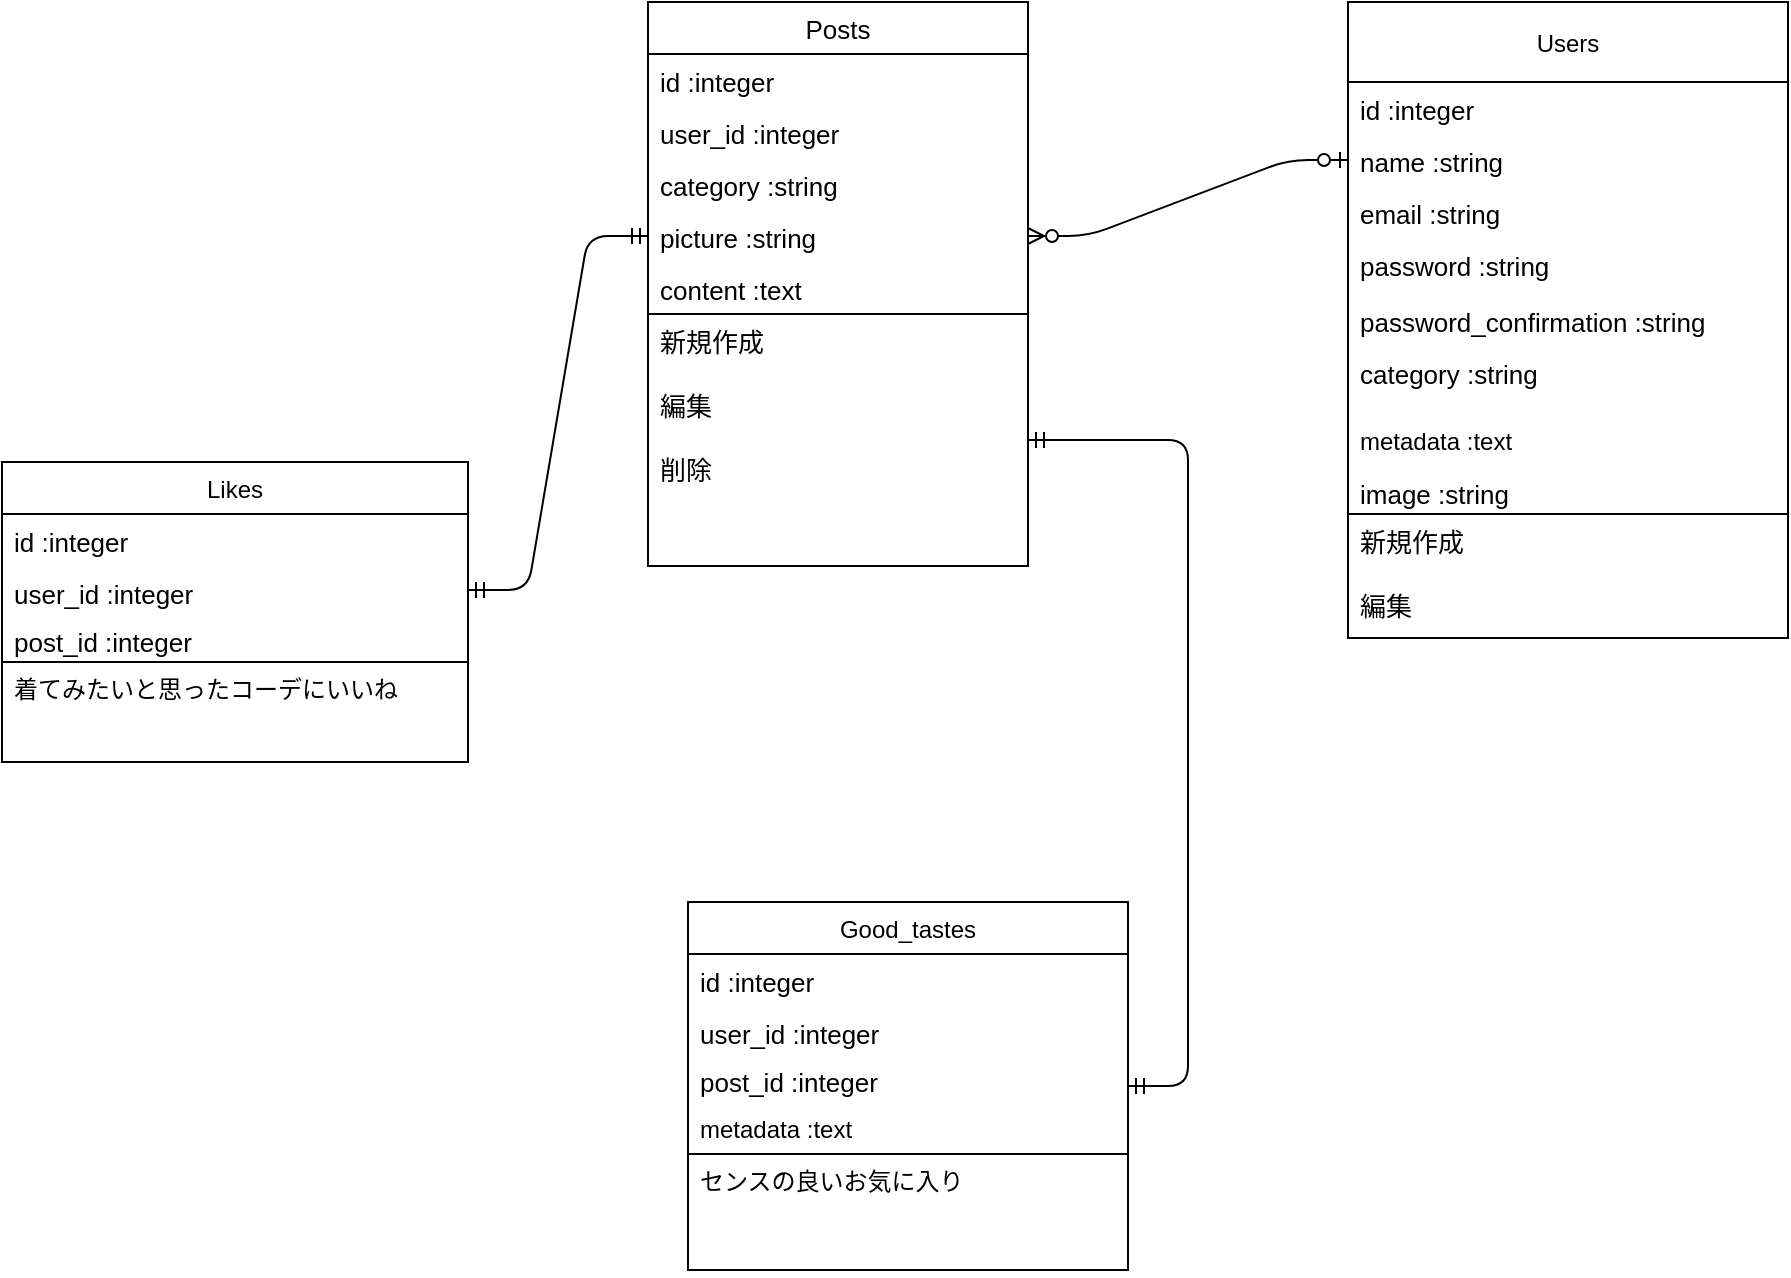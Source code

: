 <mxfile>
    <diagram id="EgCDfx6htCDaqZpi_Y6k" name="設計図">
        <mxGraphModel dx="1443" dy="801" grid="0" gridSize="10" guides="1" tooltips="1" connect="1" arrows="1" fold="1" page="1" pageScale="1" pageWidth="1654" pageHeight="1169" math="0" shadow="0">
            <root>
                <mxCell id="0"/>
                <mxCell id="1" parent="0"/>
                <mxCell id="2" value="Users" style="swimlane;fontStyle=0;childLayout=stackLayout;horizontal=1;startSize=40;fillColor=none;horizontalStack=0;resizeParent=1;resizeParentMax=0;resizeLast=0;collapsible=1;marginBottom=0;" parent="1" vertex="1">
                    <mxGeometry x="820" y="90" width="220" height="318" as="geometry">
                        <mxRectangle x="330" y="210" width="60" height="26" as="alternateBounds"/>
                    </mxGeometry>
                </mxCell>
                <mxCell id="51" value="id :integer" style="text;strokeColor=none;fillColor=none;align=left;verticalAlign=top;spacingLeft=4;spacingRight=4;overflow=hidden;rotatable=0;points=[[0,0.5],[1,0.5]];portConstraint=eastwest;fontSize=13;" parent="2" vertex="1">
                    <mxGeometry y="40" width="220" height="26" as="geometry"/>
                </mxCell>
                <mxCell id="55" value="name :string &#10;" style="text;strokeColor=none;fillColor=none;align=left;verticalAlign=top;spacingLeft=4;spacingRight=4;overflow=hidden;rotatable=0;points=[[0,0.5],[1,0.5]];portConstraint=eastwest;fontSize=13;" parent="2" vertex="1">
                    <mxGeometry y="66" width="220" height="26" as="geometry"/>
                </mxCell>
                <mxCell id="4" value="email :string" style="text;strokeColor=none;fillColor=none;align=left;verticalAlign=top;spacingLeft=4;spacingRight=4;overflow=hidden;rotatable=0;points=[[0,0.5],[1,0.5]];portConstraint=eastwest;fontSize=13;" parent="2" vertex="1">
                    <mxGeometry y="92" width="220" height="26" as="geometry"/>
                </mxCell>
                <mxCell id="5" value="password :string" style="text;strokeColor=none;fillColor=none;align=left;verticalAlign=top;spacingLeft=4;spacingRight=4;overflow=hidden;rotatable=0;points=[[0,0.5],[1,0.5]];portConstraint=eastwest;fontSize=13;" parent="2" vertex="1">
                    <mxGeometry y="118" width="220" height="28" as="geometry"/>
                </mxCell>
                <mxCell id="22" value="password_confirmation :string" style="text;strokeColor=none;fillColor=none;align=left;verticalAlign=top;spacingLeft=4;spacingRight=4;overflow=hidden;rotatable=0;points=[[0,0.5],[1,0.5]];portConstraint=eastwest;fontSize=13;" parent="2" vertex="1">
                    <mxGeometry y="146" width="220" height="26" as="geometry"/>
                </mxCell>
                <mxCell id="26" value="category :string" style="text;strokeColor=none;fillColor=none;align=left;verticalAlign=top;spacingLeft=4;spacingRight=4;overflow=hidden;rotatable=0;points=[[0,0.5],[1,0.5]];portConstraint=eastwest;fontSize=13;" parent="2" vertex="1">
                    <mxGeometry y="172" width="220" height="34" as="geometry"/>
                </mxCell>
                <mxCell id="53" value="metadata :text" style="text;strokeColor=none;fillColor=none;align=left;verticalAlign=top;spacingLeft=4;spacingRight=4;overflow=hidden;rotatable=0;points=[[0,0.5],[1,0.5]];portConstraint=eastwest;" parent="2" vertex="1">
                    <mxGeometry y="206" width="220" height="26" as="geometry"/>
                </mxCell>
                <mxCell id="50" value="image :string" style="text;strokeColor=none;fillColor=none;align=left;verticalAlign=top;spacingLeft=4;spacingRight=4;overflow=hidden;rotatable=0;points=[[0,0.5],[1,0.5]];portConstraint=eastwest;fontSize=13;" parent="2" vertex="1">
                    <mxGeometry y="232" width="220" height="24" as="geometry"/>
                </mxCell>
                <mxCell id="27" value="新規作成&#10;&#10;編集" style="text;strokeColor=default;fillColor=none;align=left;verticalAlign=top;spacingLeft=4;spacingRight=4;overflow=hidden;rotatable=0;points=[[0,0.5],[1,0.5]];portConstraint=eastwest;fontSize=13;" parent="2" vertex="1">
                    <mxGeometry y="256" width="220" height="62" as="geometry"/>
                </mxCell>
                <mxCell id="30" value="Posts" style="swimlane;fontStyle=0;childLayout=stackLayout;horizontal=1;startSize=26;fillColor=none;horizontalStack=0;resizeParent=1;resizeParentMax=0;resizeLast=0;collapsible=1;marginBottom=0;fontSize=13;strokeColor=default;" parent="1" vertex="1">
                    <mxGeometry x="470" y="90" width="190" height="282" as="geometry"/>
                </mxCell>
                <mxCell id="49" value="id :integer" style="text;strokeColor=none;fillColor=none;align=left;verticalAlign=top;spacingLeft=4;spacingRight=4;overflow=hidden;rotatable=0;points=[[0,0.5],[1,0.5]];portConstraint=eastwest;fontSize=13;" parent="30" vertex="1">
                    <mxGeometry y="26" width="190" height="26" as="geometry"/>
                </mxCell>
                <mxCell id="54" value="user_id :integer" style="text;strokeColor=none;fillColor=none;align=left;verticalAlign=top;spacingLeft=4;spacingRight=4;overflow=hidden;rotatable=0;points=[[0,0.5],[1,0.5]];portConstraint=eastwest;fontSize=13;" parent="30" vertex="1">
                    <mxGeometry y="52" width="190" height="26" as="geometry"/>
                </mxCell>
                <mxCell id="31" value="category :string  " style="text;strokeColor=none;fillColor=none;align=left;verticalAlign=top;spacingLeft=4;spacingRight=4;overflow=hidden;rotatable=0;points=[[0,0.5],[1,0.5]];portConstraint=eastwest;fontSize=13;" parent="30" vertex="1">
                    <mxGeometry y="78" width="190" height="26" as="geometry"/>
                </mxCell>
                <mxCell id="32" value="picture :string" style="text;strokeColor=none;fillColor=none;align=left;verticalAlign=top;spacingLeft=4;spacingRight=4;overflow=hidden;rotatable=0;points=[[0,0.5],[1,0.5]];portConstraint=eastwest;fontSize=13;" parent="30" vertex="1">
                    <mxGeometry y="104" width="190" height="26" as="geometry"/>
                </mxCell>
                <mxCell id="33" value="content :text" style="text;strokeColor=none;fillColor=none;align=left;verticalAlign=top;spacingLeft=4;spacingRight=4;overflow=hidden;rotatable=0;points=[[0,0.5],[1,0.5]];portConstraint=eastwest;fontSize=13;" parent="30" vertex="1">
                    <mxGeometry y="130" width="190" height="26" as="geometry"/>
                </mxCell>
                <mxCell id="35" value="新規作成&#10;&#10;編集&#10;&#10;削除&#10;" style="text;strokeColor=default;fillColor=none;align=left;verticalAlign=top;spacingLeft=4;spacingRight=4;overflow=hidden;rotatable=0;points=[[0,0.5],[1,0.5]];portConstraint=eastwest;fontSize=13;" parent="30" vertex="1">
                    <mxGeometry y="156" width="190" height="126" as="geometry"/>
                </mxCell>
                <mxCell id="36" value="Good_tastes" style="swimlane;fontStyle=0;childLayout=stackLayout;horizontal=1;startSize=26;fillColor=none;horizontalStack=0;resizeParent=1;resizeParentMax=0;resizeLast=0;collapsible=1;marginBottom=0;" parent="1" vertex="1">
                    <mxGeometry x="490" y="540" width="220" height="184" as="geometry"/>
                </mxCell>
                <mxCell id="56" value="id :integer" style="text;strokeColor=none;fillColor=none;align=left;verticalAlign=top;spacingLeft=4;spacingRight=4;overflow=hidden;rotatable=0;points=[[0,0.5],[1,0.5]];portConstraint=eastwest;fontSize=13;" parent="36" vertex="1">
                    <mxGeometry y="26" width="220" height="26" as="geometry"/>
                </mxCell>
                <mxCell id="43" value="user_id :integer" style="text;strokeColor=none;fillColor=none;align=left;verticalAlign=top;spacingLeft=4;spacingRight=4;overflow=hidden;rotatable=0;points=[[0,0.5],[1,0.5]];portConstraint=eastwest;fontSize=13;" parent="36" vertex="1">
                    <mxGeometry y="52" width="220" height="24" as="geometry"/>
                </mxCell>
                <mxCell id="63" value="post_id :integer" style="text;strokeColor=none;fillColor=none;align=left;verticalAlign=top;spacingLeft=4;spacingRight=4;overflow=hidden;rotatable=0;points=[[0,0.5],[1,0.5]];portConstraint=eastwest;fontSize=13;" parent="36" vertex="1">
                    <mxGeometry y="76" width="220" height="24" as="geometry"/>
                </mxCell>
                <mxCell id="37" value="metadata :text" style="text;strokeColor=none;fillColor=none;align=left;verticalAlign=top;spacingLeft=4;spacingRight=4;overflow=hidden;rotatable=0;points=[[0,0.5],[1,0.5]];portConstraint=eastwest;" parent="36" vertex="1">
                    <mxGeometry y="100" width="220" height="26" as="geometry"/>
                </mxCell>
                <mxCell id="39" value="センスの良いお気に入り" style="text;strokeColor=default;fillColor=none;align=left;verticalAlign=top;spacingLeft=4;spacingRight=4;overflow=hidden;rotatable=0;points=[[0,0.5],[1,0.5]];portConstraint=eastwest;" parent="36" vertex="1">
                    <mxGeometry y="126" width="220" height="58" as="geometry"/>
                </mxCell>
                <mxCell id="47" value="" style="edgeStyle=entityRelationEdgeStyle;fontSize=12;html=1;endArrow=ERzeroToMany;startArrow=ERzeroToOne;entryX=1;entryY=0.5;entryDx=0;entryDy=0;exitX=0;exitY=0.5;exitDx=0;exitDy=0;" parent="1" source="55" target="32" edge="1">
                    <mxGeometry width="100" height="100" relative="1" as="geometry">
                        <mxPoint x="520" y="201" as="sourcePoint"/>
                        <mxPoint x="360" y="200" as="targetPoint"/>
                    </mxGeometry>
                </mxCell>
                <mxCell id="48" value="" style="edgeStyle=entityRelationEdgeStyle;fontSize=12;html=1;endArrow=ERmandOne;startArrow=ERmandOne;" parent="1" source="36" target="35" edge="1">
                    <mxGeometry width="100" height="100" relative="1" as="geometry">
                        <mxPoint x="520" y="420" as="sourcePoint"/>
                        <mxPoint x="810" y="307" as="targetPoint"/>
                    </mxGeometry>
                </mxCell>
                <mxCell id="57" value="Likes" style="swimlane;fontStyle=0;childLayout=stackLayout;horizontal=1;startSize=26;fillColor=none;horizontalStack=0;resizeParent=1;resizeParentMax=0;resizeLast=0;collapsible=1;marginBottom=0;" parent="1" vertex="1">
                    <mxGeometry x="147" y="320" width="233" height="150" as="geometry"/>
                </mxCell>
                <mxCell id="58" value="id :integer" style="text;strokeColor=none;fillColor=none;align=left;verticalAlign=top;spacingLeft=4;spacingRight=4;overflow=hidden;rotatable=0;points=[[0,0.5],[1,0.5]];portConstraint=eastwest;fontSize=13;" parent="57" vertex="1">
                    <mxGeometry y="26" width="233" height="26" as="geometry"/>
                </mxCell>
                <mxCell id="59" value="user_id :integer" style="text;strokeColor=none;fillColor=none;align=left;verticalAlign=top;spacingLeft=4;spacingRight=4;overflow=hidden;rotatable=0;points=[[0,0.5],[1,0.5]];portConstraint=eastwest;fontSize=13;" parent="57" vertex="1">
                    <mxGeometry y="52" width="233" height="24" as="geometry"/>
                </mxCell>
                <mxCell id="64" value="post_id :integer" style="text;strokeColor=none;fillColor=none;align=left;verticalAlign=top;spacingLeft=4;spacingRight=4;overflow=hidden;rotatable=0;points=[[0,0.5],[1,0.5]];portConstraint=eastwest;fontSize=13;" parent="57" vertex="1">
                    <mxGeometry y="76" width="233" height="24" as="geometry"/>
                </mxCell>
                <mxCell id="61" value="着てみたいと思ったコーデにいいね" style="text;strokeColor=default;fillColor=none;align=left;verticalAlign=top;spacingLeft=4;spacingRight=4;overflow=hidden;rotatable=0;points=[[0,0.5],[1,0.5]];portConstraint=eastwest;" parent="57" vertex="1">
                    <mxGeometry y="100" width="233" height="50" as="geometry"/>
                </mxCell>
                <mxCell id="62" value="" style="edgeStyle=entityRelationEdgeStyle;fontSize=12;html=1;endArrow=ERmandOne;startArrow=ERmandOne;entryX=0;entryY=0.5;entryDx=0;entryDy=0;" parent="1" source="59" target="32" edge="1">
                    <mxGeometry width="100" height="100" relative="1" as="geometry">
                        <mxPoint x="-140" y="470" as="sourcePoint"/>
                        <mxPoint x="80" y="279" as="targetPoint"/>
                    </mxGeometry>
                </mxCell>
            </root>
        </mxGraphModel>
    </diagram>
    <diagram name="完成版" id="4BTkK34hFOfAhYj5S04J">
        <mxGraphModel dx="1299" dy="721" grid="0" gridSize="10" guides="1" tooltips="1" connect="1" arrows="1" fold="1" page="1" pageScale="1" pageWidth="1654" pageHeight="1169" math="0" shadow="0">
            <root>
                <mxCell id="FwnykBhWY7WVcaDrZBSv-0"/>
                <mxCell id="FwnykBhWY7WVcaDrZBSv-1" parent="FwnykBhWY7WVcaDrZBSv-0"/>
                <mxCell id="FwnykBhWY7WVcaDrZBSv-2" value="Users" style="swimlane;fontStyle=0;childLayout=stackLayout;horizontal=1;startSize=40;fillColor=none;horizontalStack=0;resizeParent=1;resizeParentMax=0;resizeLast=0;collapsible=1;marginBottom=0;" parent="FwnykBhWY7WVcaDrZBSv-1" vertex="1">
                    <mxGeometry x="766" y="149" width="220" height="318" as="geometry">
                        <mxRectangle x="330" y="210" width="60" height="26" as="alternateBounds"/>
                    </mxGeometry>
                </mxCell>
                <mxCell id="FwnykBhWY7WVcaDrZBSv-3" value="id :integer" style="text;strokeColor=none;fillColor=none;align=left;verticalAlign=top;spacingLeft=4;spacingRight=4;overflow=hidden;rotatable=0;points=[[0,0.5],[1,0.5]];portConstraint=eastwest;fontSize=13;" parent="FwnykBhWY7WVcaDrZBSv-2" vertex="1">
                    <mxGeometry y="40" width="220" height="26" as="geometry"/>
                </mxCell>
                <mxCell id="FwnykBhWY7WVcaDrZBSv-4" value="name :string &#10;" style="text;strokeColor=none;fillColor=none;align=left;verticalAlign=top;spacingLeft=4;spacingRight=4;overflow=hidden;rotatable=0;points=[[0,0.5],[1,0.5]];portConstraint=eastwest;fontSize=13;" parent="FwnykBhWY7WVcaDrZBSv-2" vertex="1">
                    <mxGeometry y="66" width="220" height="26" as="geometry"/>
                </mxCell>
                <mxCell id="FwnykBhWY7WVcaDrZBSv-5" value="email :string" style="text;strokeColor=none;fillColor=none;align=left;verticalAlign=top;spacingLeft=4;spacingRight=4;overflow=hidden;rotatable=0;points=[[0,0.5],[1,0.5]];portConstraint=eastwest;fontSize=13;" parent="FwnykBhWY7WVcaDrZBSv-2" vertex="1">
                    <mxGeometry y="92" width="220" height="26" as="geometry"/>
                </mxCell>
                <mxCell id="FwnykBhWY7WVcaDrZBSv-6" value="password :string" style="text;strokeColor=none;fillColor=none;align=left;verticalAlign=top;spacingLeft=4;spacingRight=4;overflow=hidden;rotatable=0;points=[[0,0.5],[1,0.5]];portConstraint=eastwest;fontSize=13;" parent="FwnykBhWY7WVcaDrZBSv-2" vertex="1">
                    <mxGeometry y="118" width="220" height="28" as="geometry"/>
                </mxCell>
                <mxCell id="FwnykBhWY7WVcaDrZBSv-7" value="password_confirmation :string" style="text;strokeColor=none;fillColor=none;align=left;verticalAlign=top;spacingLeft=4;spacingRight=4;overflow=hidden;rotatable=0;points=[[0,0.5],[1,0.5]];portConstraint=eastwest;fontSize=13;" parent="FwnykBhWY7WVcaDrZBSv-2" vertex="1">
                    <mxGeometry y="146" width="220" height="26" as="geometry"/>
                </mxCell>
                <mxCell id="FwnykBhWY7WVcaDrZBSv-8" value="category :string" style="text;strokeColor=none;fillColor=none;align=left;verticalAlign=top;spacingLeft=4;spacingRight=4;overflow=hidden;rotatable=0;points=[[0,0.5],[1,0.5]];portConstraint=eastwest;fontSize=13;" parent="FwnykBhWY7WVcaDrZBSv-2" vertex="1">
                    <mxGeometry y="172" width="220" height="34" as="geometry"/>
                </mxCell>
                <mxCell id="FwnykBhWY7WVcaDrZBSv-9" value="metadata :string" style="text;strokeColor=none;fillColor=none;align=left;verticalAlign=top;spacingLeft=4;spacingRight=4;overflow=hidden;rotatable=0;points=[[0,0.5],[1,0.5]];portConstraint=eastwest;" parent="FwnykBhWY7WVcaDrZBSv-2" vertex="1">
                    <mxGeometry y="206" width="220" height="26" as="geometry"/>
                </mxCell>
                <mxCell id="FwnykBhWY7WVcaDrZBSv-10" value="image :string" style="text;strokeColor=none;fillColor=none;align=left;verticalAlign=top;spacingLeft=4;spacingRight=4;overflow=hidden;rotatable=0;points=[[0,0.5],[1,0.5]];portConstraint=eastwest;fontSize=13;" parent="FwnykBhWY7WVcaDrZBSv-2" vertex="1">
                    <mxGeometry y="232" width="220" height="24" as="geometry"/>
                </mxCell>
                <mxCell id="FwnykBhWY7WVcaDrZBSv-11" value="新規作成&#10;&#10;編集&#10;&#10;" style="text;strokeColor=default;fillColor=none;align=left;verticalAlign=top;spacingLeft=4;spacingRight=4;overflow=hidden;rotatable=0;points=[[0,0.5],[1,0.5]];portConstraint=eastwest;fontSize=13;" parent="FwnykBhWY7WVcaDrZBSv-2" vertex="1">
                    <mxGeometry y="256" width="220" height="62" as="geometry"/>
                </mxCell>
                <mxCell id="FwnykBhWY7WVcaDrZBSv-12" value="Posts" style="swimlane;fontStyle=0;childLayout=stackLayout;horizontal=1;startSize=26;fillColor=none;horizontalStack=0;resizeParent=1;resizeParentMax=0;resizeLast=0;collapsible=1;marginBottom=0;fontSize=13;strokeColor=default;" parent="FwnykBhWY7WVcaDrZBSv-1" vertex="1">
                    <mxGeometry x="442" y="111" width="190" height="228" as="geometry"/>
                </mxCell>
                <mxCell id="FwnykBhWY7WVcaDrZBSv-13" value="id :integer" style="text;strokeColor=none;fillColor=none;align=left;verticalAlign=top;spacingLeft=4;spacingRight=4;overflow=hidden;rotatable=0;points=[[0,0.5],[1,0.5]];portConstraint=eastwest;fontSize=13;" parent="FwnykBhWY7WVcaDrZBSv-12" vertex="1">
                    <mxGeometry y="26" width="190" height="26" as="geometry"/>
                </mxCell>
                <mxCell id="FwnykBhWY7WVcaDrZBSv-14" value="user_id :integer" style="text;strokeColor=none;fillColor=none;align=left;verticalAlign=top;spacingLeft=4;spacingRight=4;overflow=hidden;rotatable=0;points=[[0,0.5],[1,0.5]];portConstraint=eastwest;fontSize=13;" parent="FwnykBhWY7WVcaDrZBSv-12" vertex="1">
                    <mxGeometry y="52" width="190" height="26" as="geometry"/>
                </mxCell>
                <mxCell id="FwnykBhWY7WVcaDrZBSv-15" value="category :string  " style="text;strokeColor=none;fillColor=none;align=left;verticalAlign=top;spacingLeft=4;spacingRight=4;overflow=hidden;rotatable=0;points=[[0,0.5],[1,0.5]];portConstraint=eastwest;fontSize=13;" parent="FwnykBhWY7WVcaDrZBSv-12" vertex="1">
                    <mxGeometry y="78" width="190" height="26" as="geometry"/>
                </mxCell>
                <mxCell id="FwnykBhWY7WVcaDrZBSv-16" value="picture :string" style="text;strokeColor=none;fillColor=none;align=left;verticalAlign=top;spacingLeft=4;spacingRight=4;overflow=hidden;rotatable=0;points=[[0,0.5],[1,0.5]];portConstraint=eastwest;fontSize=13;" parent="FwnykBhWY7WVcaDrZBSv-12" vertex="1">
                    <mxGeometry y="104" width="190" height="26" as="geometry"/>
                </mxCell>
                <mxCell id="FwnykBhWY7WVcaDrZBSv-17" value="content :text" style="text;strokeColor=none;fillColor=none;align=left;verticalAlign=top;spacingLeft=4;spacingRight=4;overflow=hidden;rotatable=0;points=[[0,0.5],[1,0.5]];portConstraint=eastwest;fontSize=13;" parent="FwnykBhWY7WVcaDrZBSv-12" vertex="1">
                    <mxGeometry y="130" width="190" height="26" as="geometry"/>
                </mxCell>
                <mxCell id="FwnykBhWY7WVcaDrZBSv-18" value="新規作成&#10;&#10;削除&#10;" style="text;strokeColor=default;fillColor=none;align=left;verticalAlign=top;spacingLeft=4;spacingRight=4;overflow=hidden;rotatable=0;points=[[0,0.5],[1,0.5]];portConstraint=eastwest;fontSize=13;" parent="FwnykBhWY7WVcaDrZBSv-12" vertex="1">
                    <mxGeometry y="156" width="190" height="72" as="geometry"/>
                </mxCell>
                <mxCell id="FwnykBhWY7WVcaDrZBSv-25" value="" style="edgeStyle=entityRelationEdgeStyle;fontSize=12;html=1;endArrow=ERzeroToMany;startArrow=ERzeroToOne;entryX=1;entryY=0.5;entryDx=0;entryDy=0;exitX=0;exitY=0.5;exitDx=0;exitDy=0;" parent="FwnykBhWY7WVcaDrZBSv-1" source="FwnykBhWY7WVcaDrZBSv-4" target="FwnykBhWY7WVcaDrZBSv-16" edge="1">
                    <mxGeometry width="100" height="100" relative="1" as="geometry">
                        <mxPoint x="520" y="201" as="sourcePoint"/>
                        <mxPoint x="360" y="200" as="targetPoint"/>
                    </mxGeometry>
                </mxCell>
                <mxCell id="FwnykBhWY7WVcaDrZBSv-27" value="Likes" style="swimlane;fontStyle=0;childLayout=stackLayout;horizontal=1;startSize=26;fillColor=none;horizontalStack=0;resizeParent=1;resizeParentMax=0;resizeLast=0;collapsible=1;marginBottom=0;" parent="FwnykBhWY7WVcaDrZBSv-1" vertex="1">
                    <mxGeometry x="451" y="439" width="233" height="168" as="geometry"/>
                </mxCell>
                <mxCell id="FwnykBhWY7WVcaDrZBSv-28" value="id :integer" style="text;strokeColor=none;fillColor=none;align=left;verticalAlign=top;spacingLeft=4;spacingRight=4;overflow=hidden;rotatable=0;points=[[0,0.5],[1,0.5]];portConstraint=eastwest;fontSize=13;" parent="FwnykBhWY7WVcaDrZBSv-27" vertex="1">
                    <mxGeometry y="26" width="233" height="26" as="geometry"/>
                </mxCell>
                <mxCell id="FwnykBhWY7WVcaDrZBSv-29" value="user_id :integer" style="text;strokeColor=none;fillColor=none;align=left;verticalAlign=top;spacingLeft=4;spacingRight=4;overflow=hidden;rotatable=0;points=[[0,0.5],[1,0.5]];portConstraint=eastwest;fontSize=13;" parent="FwnykBhWY7WVcaDrZBSv-27" vertex="1">
                    <mxGeometry y="52" width="233" height="24" as="geometry"/>
                </mxCell>
                <mxCell id="FwnykBhWY7WVcaDrZBSv-30" value="post_id :integer" style="text;strokeColor=none;fillColor=none;align=left;verticalAlign=top;spacingLeft=4;spacingRight=4;overflow=hidden;rotatable=0;points=[[0,0.5],[1,0.5]];portConstraint=eastwest;fontSize=13;" parent="FwnykBhWY7WVcaDrZBSv-27" vertex="1">
                    <mxGeometry y="76" width="233" height="24" as="geometry"/>
                </mxCell>
                <mxCell id="FwnykBhWY7WVcaDrZBSv-31" value="着てみたいと思ったコーデにいいね&#10;&#10;いいねを解除" style="text;strokeColor=default;fillColor=none;align=left;verticalAlign=top;spacingLeft=4;spacingRight=4;overflow=hidden;rotatable=0;points=[[0,0.5],[1,0.5]];portConstraint=eastwest;" parent="FwnykBhWY7WVcaDrZBSv-27" vertex="1">
                    <mxGeometry y="100" width="233" height="68" as="geometry"/>
                </mxCell>
                <mxCell id="FwnykBhWY7WVcaDrZBSv-32" value="" style="edgeStyle=entityRelationEdgeStyle;fontSize=12;html=1;endArrow=ERmandOne;startArrow=ERmandOne;" parent="FwnykBhWY7WVcaDrZBSv-1" source="FwnykBhWY7WVcaDrZBSv-30" edge="1">
                    <mxGeometry width="100" height="100" relative="1" as="geometry">
                        <mxPoint x="234" y="452" as="sourcePoint"/>
                        <mxPoint x="441" y="239" as="targetPoint"/>
                    </mxGeometry>
                </mxCell>
            </root>
        </mxGraphModel>
    </diagram>
</mxfile>
